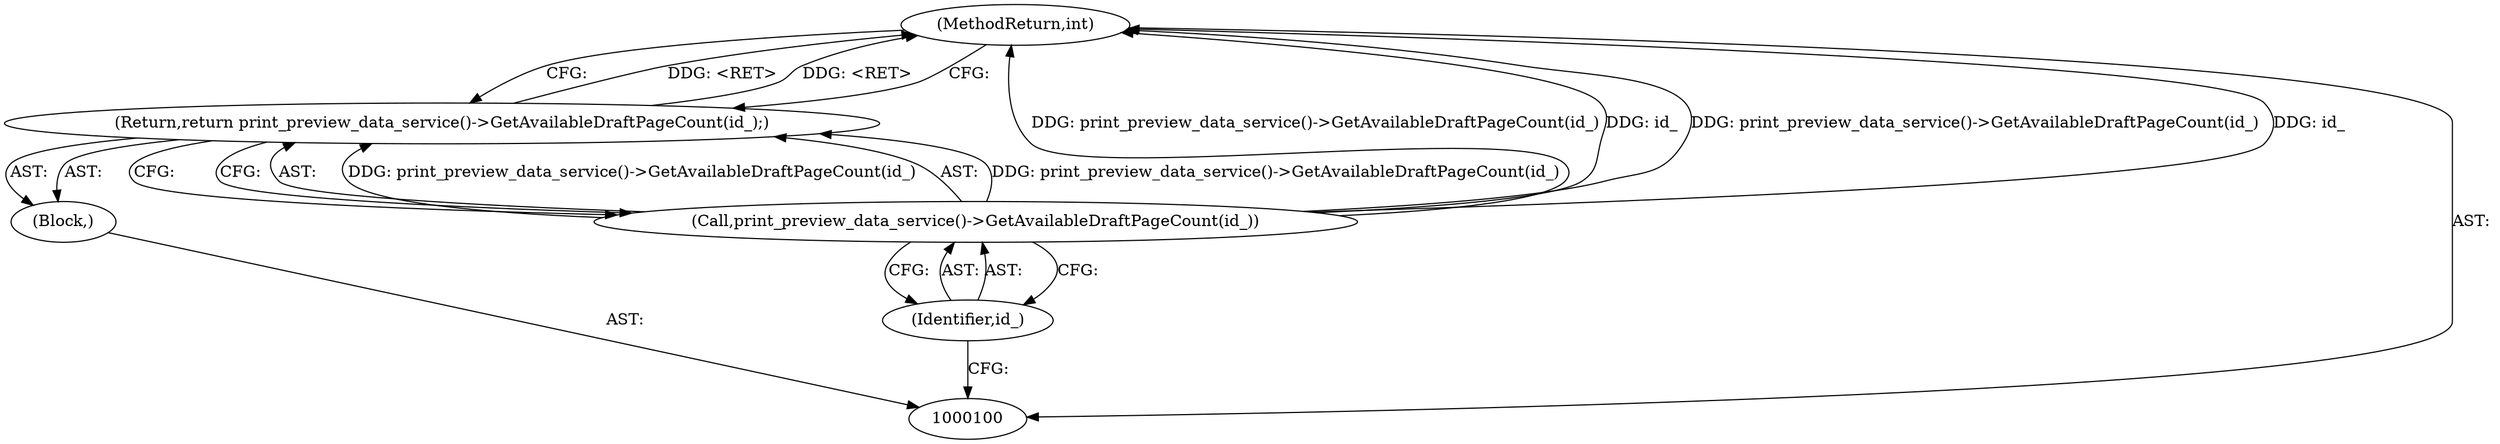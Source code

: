 digraph "0_Chrome_116d0963cadfbf55ef2ec3d13781987c4d80517a_12" {
"1000105" [label="(MethodReturn,int)"];
"1000101" [label="(Block,)"];
"1000102" [label="(Return,return print_preview_data_service()->GetAvailableDraftPageCount(id_);)"];
"1000104" [label="(Identifier,id_)"];
"1000103" [label="(Call,print_preview_data_service()->GetAvailableDraftPageCount(id_))"];
"1000105" -> "1000100"  [label="AST: "];
"1000105" -> "1000102"  [label="CFG: "];
"1000103" -> "1000105"  [label="DDG: print_preview_data_service()->GetAvailableDraftPageCount(id_)"];
"1000103" -> "1000105"  [label="DDG: id_"];
"1000102" -> "1000105"  [label="DDG: <RET>"];
"1000101" -> "1000100"  [label="AST: "];
"1000102" -> "1000101"  [label="AST: "];
"1000102" -> "1000101"  [label="AST: "];
"1000102" -> "1000103"  [label="CFG: "];
"1000103" -> "1000102"  [label="AST: "];
"1000105" -> "1000102"  [label="CFG: "];
"1000102" -> "1000105"  [label="DDG: <RET>"];
"1000103" -> "1000102"  [label="DDG: print_preview_data_service()->GetAvailableDraftPageCount(id_)"];
"1000104" -> "1000103"  [label="AST: "];
"1000104" -> "1000100"  [label="CFG: "];
"1000103" -> "1000104"  [label="CFG: "];
"1000103" -> "1000102"  [label="AST: "];
"1000103" -> "1000104"  [label="CFG: "];
"1000104" -> "1000103"  [label="AST: "];
"1000102" -> "1000103"  [label="CFG: "];
"1000103" -> "1000105"  [label="DDG: print_preview_data_service()->GetAvailableDraftPageCount(id_)"];
"1000103" -> "1000105"  [label="DDG: id_"];
"1000103" -> "1000102"  [label="DDG: print_preview_data_service()->GetAvailableDraftPageCount(id_)"];
}
